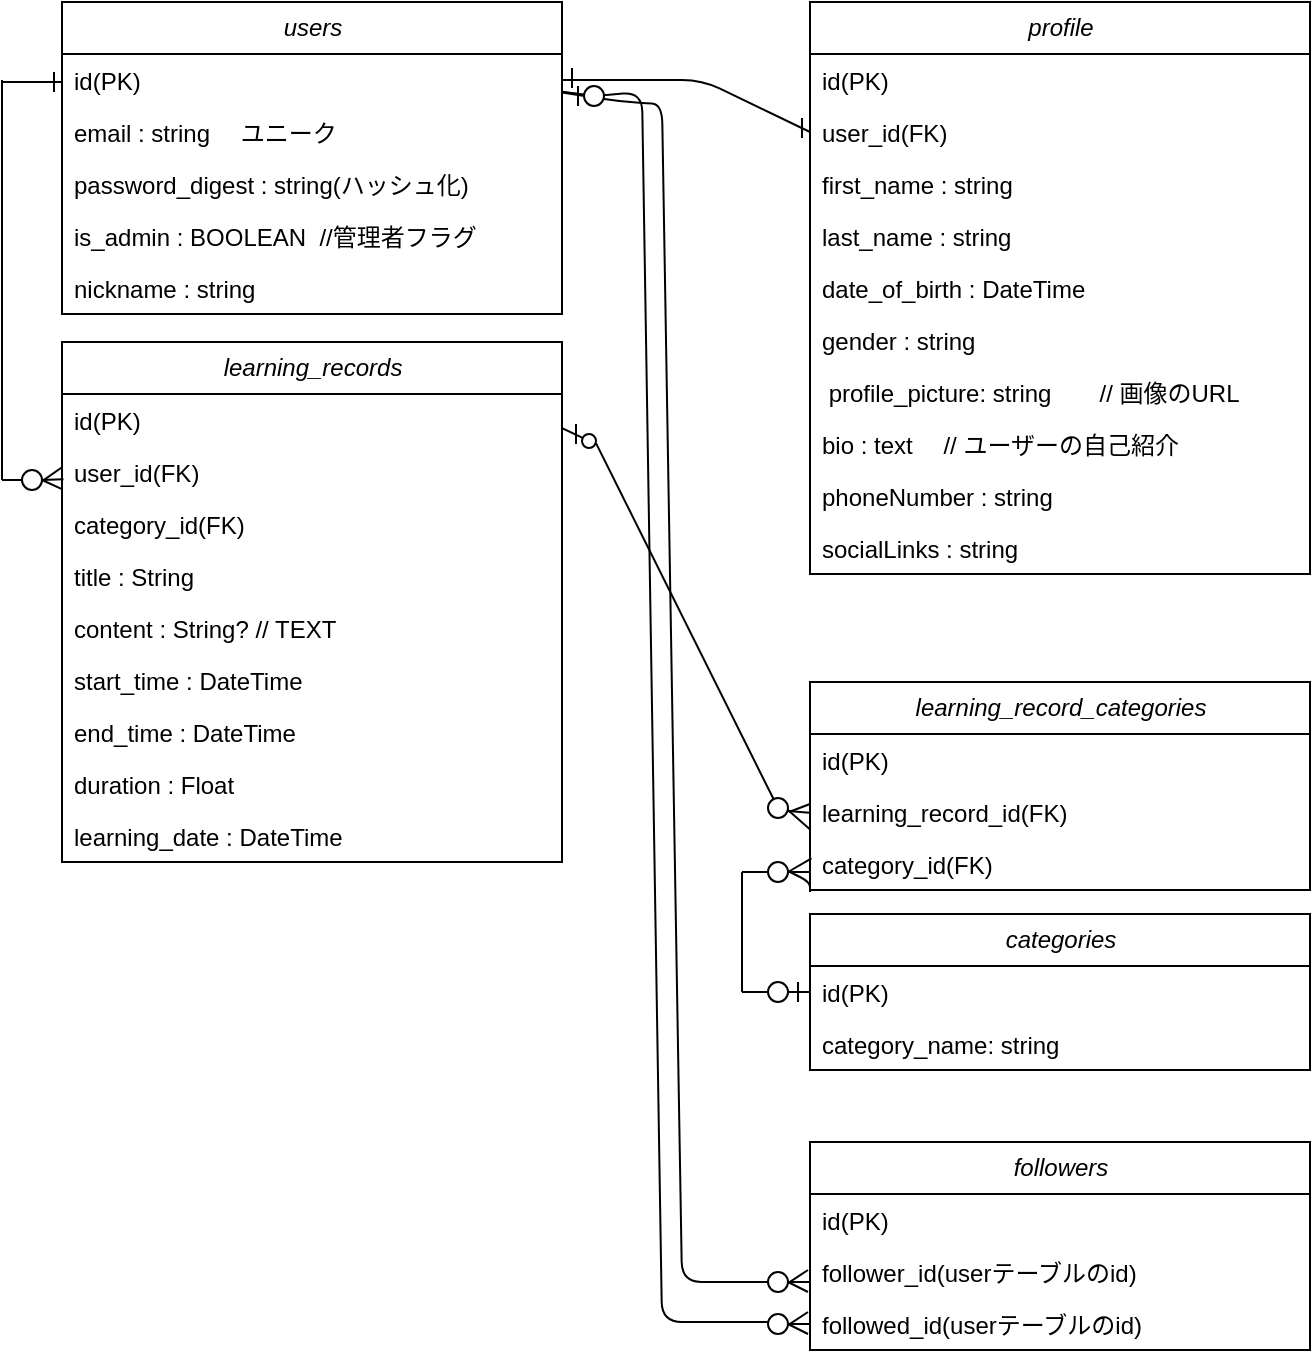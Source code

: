 <mxfile>
    <diagram id="YpU_-hiaHG_Ya3egNpMa" name="ページ1">
        <mxGraphModel dx="349" dy="266" grid="1" gridSize="10" guides="1" tooltips="1" connect="1" arrows="1" fold="1" page="1" pageScale="1" pageWidth="827" pageHeight="1169" math="0" shadow="0">
            <root>
                <mxCell id="0"/>
                <mxCell id="1" parent="0"/>
                <mxCell id="2" value="users" style="swimlane;fontStyle=2;childLayout=stackLayout;horizontal=1;startSize=26;fillColor=none;horizontalStack=0;resizeParent=1;resizeParentMax=0;resizeLast=0;collapsible=1;marginBottom=0;html=1;" vertex="1" parent="1">
                    <mxGeometry x="40" y="90" width="250" height="156" as="geometry">
                        <mxRectangle x="150" y="150" width="70" height="30" as="alternateBounds"/>
                    </mxGeometry>
                </mxCell>
                <mxCell id="3" value="id(PK)" style="text;strokeColor=none;fillColor=none;align=left;verticalAlign=top;spacingLeft=4;spacingRight=4;overflow=hidden;rotatable=0;points=[[0,0.5],[1,0.5]];portConstraint=eastwest;whiteSpace=wrap;html=1;" vertex="1" parent="2">
                    <mxGeometry y="26" width="250" height="26" as="geometry"/>
                </mxCell>
                <mxCell id="4" value="email : string 　ユニーク" style="text;strokeColor=none;fillColor=none;align=left;verticalAlign=top;spacingLeft=4;spacingRight=4;overflow=hidden;rotatable=0;points=[[0,0.5],[1,0.5]];portConstraint=eastwest;whiteSpace=wrap;html=1;" vertex="1" parent="2">
                    <mxGeometry y="52" width="250" height="26" as="geometry"/>
                </mxCell>
                <mxCell id="5" value="password_digest : string(ハッシュ化)" style="text;strokeColor=none;fillColor=none;align=left;verticalAlign=top;spacingLeft=4;spacingRight=4;overflow=hidden;rotatable=0;points=[[0,0.5],[1,0.5]];portConstraint=eastwest;whiteSpace=wrap;html=1;" vertex="1" parent="2">
                    <mxGeometry y="78" width="250" height="26" as="geometry"/>
                </mxCell>
                <mxCell id="85" value="is_admin&amp;nbsp;: BOOLEAN&amp;nbsp; //管理者フラグ" style="text;strokeColor=none;fillColor=none;align=left;verticalAlign=top;spacingLeft=4;spacingRight=4;overflow=hidden;rotatable=0;points=[[0,0.5],[1,0.5]];portConstraint=eastwest;whiteSpace=wrap;html=1;" vertex="1" parent="2">
                    <mxGeometry y="104" width="250" height="26" as="geometry"/>
                </mxCell>
                <mxCell id="59" value="nickname : string" style="text;strokeColor=none;fillColor=none;align=left;verticalAlign=top;spacingLeft=4;spacingRight=4;overflow=hidden;rotatable=0;points=[[0,0.5],[1,0.5]];portConstraint=eastwest;whiteSpace=wrap;html=1;" vertex="1" parent="2">
                    <mxGeometry y="130" width="250" height="26" as="geometry"/>
                </mxCell>
                <mxCell id="60" value="profile" style="swimlane;fontStyle=2;childLayout=stackLayout;horizontal=1;startSize=26;fillColor=none;horizontalStack=0;resizeParent=1;resizeParentMax=0;resizeLast=0;collapsible=1;marginBottom=0;html=1;" vertex="1" parent="1">
                    <mxGeometry x="414" y="90" width="250" height="286" as="geometry">
                        <mxRectangle x="150" y="150" width="70" height="30" as="alternateBounds"/>
                    </mxGeometry>
                </mxCell>
                <mxCell id="61" value="id(PK)" style="text;strokeColor=none;fillColor=none;align=left;verticalAlign=top;spacingLeft=4;spacingRight=4;overflow=hidden;rotatable=0;points=[[0,0.5],[1,0.5]];portConstraint=eastwest;whiteSpace=wrap;html=1;" vertex="1" parent="60">
                    <mxGeometry y="26" width="250" height="26" as="geometry"/>
                </mxCell>
                <mxCell id="62" value="user_id(FK)" style="text;strokeColor=none;fillColor=none;align=left;verticalAlign=top;spacingLeft=4;spacingRight=4;overflow=hidden;rotatable=0;points=[[0,0.5],[1,0.5]];portConstraint=eastwest;whiteSpace=wrap;html=1;" vertex="1" parent="60">
                    <mxGeometry y="52" width="250" height="26" as="geometry"/>
                </mxCell>
                <mxCell id="65" value="&lt;span style=&quot;color: rgb(0, 0, 0);&quot;&gt;first_name&amp;nbsp;: string&lt;/span&gt;" style="text;strokeColor=none;fillColor=none;align=left;verticalAlign=top;spacingLeft=4;spacingRight=4;overflow=hidden;rotatable=0;points=[[0,0.5],[1,0.5]];portConstraint=eastwest;whiteSpace=wrap;html=1;" vertex="1" parent="60">
                    <mxGeometry y="78" width="250" height="26" as="geometry"/>
                </mxCell>
                <mxCell id="87" value="&lt;span style=&quot;color: rgb(0, 0, 0);&quot;&gt;last_name&amp;nbsp;: string&lt;/span&gt;" style="text;strokeColor=none;fillColor=none;align=left;verticalAlign=top;spacingLeft=4;spacingRight=4;overflow=hidden;rotatable=0;points=[[0,0.5],[1,0.5]];portConstraint=eastwest;whiteSpace=wrap;html=1;" vertex="1" parent="60">
                    <mxGeometry y="104" width="250" height="26" as="geometry"/>
                </mxCell>
                <mxCell id="88" value="&lt;span style=&quot;scrollbar-color: light-dark(#e2e2e2, #4b4b4b)&lt;br/&gt;&#x9;&#x9;&#x9;&#x9;&#x9;light-dark(#fbfbfb, var(--dark-panel-color)); color: rgb(0, 0, 0);&quot;&gt;date_of_birth&amp;nbsp;:&amp;nbsp;&lt;/span&gt;DateTime" style="text;strokeColor=none;fillColor=none;align=left;verticalAlign=top;spacingLeft=4;spacingRight=4;overflow=hidden;rotatable=0;points=[[0,0.5],[1,0.5]];portConstraint=eastwest;whiteSpace=wrap;html=1;" vertex="1" parent="60">
                    <mxGeometry y="130" width="250" height="26" as="geometry"/>
                </mxCell>
                <mxCell id="86" value="&lt;span style=&quot;color: rgb(0, 0, 0);&quot;&gt;gender&amp;nbsp;: string&lt;/span&gt;" style="text;strokeColor=none;fillColor=none;align=left;verticalAlign=top;spacingLeft=4;spacingRight=4;overflow=hidden;rotatable=0;points=[[0,0.5],[1,0.5]];portConstraint=eastwest;whiteSpace=wrap;html=1;" vertex="1" parent="60">
                    <mxGeometry y="156" width="250" height="26" as="geometry"/>
                </mxCell>
                <mxCell id="89" value="&lt;span style=&quot;scrollbar-color: light-dark(#e2e2e2, #4b4b4b)&lt;br/&gt;&#x9;&#x9;&#x9;&#x9;&#x9;light-dark(#fbfbfb, var(--dark-panel-color)); color: rgb(0, 0, 0);&quot;&gt;&amp;nbsp;profile_picture: string　　&lt;/span&gt;// 画像のURL" style="text;strokeColor=none;fillColor=none;align=left;verticalAlign=top;spacingLeft=4;spacingRight=4;overflow=hidden;rotatable=0;points=[[0,0.5],[1,0.5]];portConstraint=eastwest;whiteSpace=wrap;html=1;" vertex="1" parent="60">
                    <mxGeometry y="182" width="250" height="26" as="geometry"/>
                </mxCell>
                <mxCell id="63" value="bio : text 　// ユーザーの自己紹介" style="text;strokeColor=none;fillColor=none;align=left;verticalAlign=top;spacingLeft=4;spacingRight=4;overflow=hidden;rotatable=0;points=[[0,0.5],[1,0.5]];portConstraint=eastwest;whiteSpace=wrap;html=1;" vertex="1" parent="60">
                    <mxGeometry y="208" width="250" height="26" as="geometry"/>
                </mxCell>
                <mxCell id="91" value="phoneNumber&amp;nbsp;: string" style="text;strokeColor=none;fillColor=none;align=left;verticalAlign=top;spacingLeft=4;spacingRight=4;overflow=hidden;rotatable=0;points=[[0,0.5],[1,0.5]];portConstraint=eastwest;whiteSpace=wrap;html=1;" vertex="1" parent="60">
                    <mxGeometry y="234" width="250" height="26" as="geometry"/>
                </mxCell>
                <mxCell id="64" value="socialLinks&amp;nbsp;: string" style="text;strokeColor=none;fillColor=none;align=left;verticalAlign=top;spacingLeft=4;spacingRight=4;overflow=hidden;rotatable=0;points=[[0,0.5],[1,0.5]];portConstraint=eastwest;whiteSpace=wrap;html=1;" vertex="1" parent="60">
                    <mxGeometry y="260" width="250" height="26" as="geometry"/>
                </mxCell>
                <mxCell id="68" value="learning_records" style="swimlane;fontStyle=2;childLayout=stackLayout;horizontal=1;startSize=26;fillColor=none;horizontalStack=0;resizeParent=1;resizeParentMax=0;resizeLast=0;collapsible=1;marginBottom=0;html=1;" vertex="1" parent="1">
                    <mxGeometry x="40" y="260" width="250" height="260" as="geometry">
                        <mxRectangle x="150" y="150" width="70" height="30" as="alternateBounds"/>
                    </mxGeometry>
                </mxCell>
                <mxCell id="69" value="id(PK)" style="text;strokeColor=none;fillColor=none;align=left;verticalAlign=top;spacingLeft=4;spacingRight=4;overflow=hidden;rotatable=0;points=[[0,0.5],[1,0.5]];portConstraint=eastwest;whiteSpace=wrap;html=1;" vertex="1" parent="68">
                    <mxGeometry y="26" width="250" height="26" as="geometry"/>
                </mxCell>
                <mxCell id="70" value="user_id(FK)" style="text;strokeColor=none;fillColor=none;align=left;verticalAlign=top;spacingLeft=4;spacingRight=4;overflow=hidden;rotatable=0;points=[[0,0.5],[1,0.5]];portConstraint=eastwest;whiteSpace=wrap;html=1;" vertex="1" parent="68">
                    <mxGeometry y="52" width="250" height="26" as="geometry"/>
                </mxCell>
                <mxCell id="72" value="&lt;span style=&quot;color: rgb(0, 0, 0);&quot;&gt;category_id(FK)&lt;/span&gt;" style="text;strokeColor=none;fillColor=none;align=left;verticalAlign=top;spacingLeft=4;spacingRight=4;overflow=hidden;rotatable=0;points=[[0,0.5],[1,0.5]];portConstraint=eastwest;whiteSpace=wrap;html=1;" vertex="1" parent="68">
                    <mxGeometry y="78" width="250" height="26" as="geometry"/>
                </mxCell>
                <mxCell id="81" value="title : String" style="text;strokeColor=none;fillColor=none;align=left;verticalAlign=top;spacingLeft=4;spacingRight=4;overflow=hidden;rotatable=0;points=[[0,0.5],[1,0.5]];portConstraint=eastwest;whiteSpace=wrap;html=1;" vertex="1" parent="68">
                    <mxGeometry y="104" width="250" height="26" as="geometry"/>
                </mxCell>
                <mxCell id="82" value="&lt;span style=&quot;color: rgb(0, 0, 0);&quot;&gt;content : String? // TEXT&lt;/span&gt;" style="text;strokeColor=none;fillColor=none;align=left;verticalAlign=top;spacingLeft=4;spacingRight=4;overflow=hidden;rotatable=0;points=[[0,0.5],[1,0.5]];portConstraint=eastwest;whiteSpace=wrap;html=1;" vertex="1" parent="68">
                    <mxGeometry y="130" width="250" height="26" as="geometry"/>
                </mxCell>
                <mxCell id="84" value="&lt;span style=&quot;color: rgb(0, 0, 0);&quot;&gt;start_time :&amp;nbsp;&lt;/span&gt;DateTime" style="text;strokeColor=none;fillColor=none;align=left;verticalAlign=top;spacingLeft=4;spacingRight=4;overflow=hidden;rotatable=0;points=[[0,0.5],[1,0.5]];portConstraint=eastwest;whiteSpace=wrap;html=1;" vertex="1" parent="68">
                    <mxGeometry y="156" width="250" height="26" as="geometry"/>
                </mxCell>
                <mxCell id="83" value="&lt;span style=&quot;color: rgb(0, 0, 0);&quot;&gt;end_time :&amp;nbsp;&lt;/span&gt;DateTime" style="text;strokeColor=none;fillColor=none;align=left;verticalAlign=top;spacingLeft=4;spacingRight=4;overflow=hidden;rotatable=0;points=[[0,0.5],[1,0.5]];portConstraint=eastwest;whiteSpace=wrap;html=1;" vertex="1" parent="68">
                    <mxGeometry y="182" width="250" height="26" as="geometry"/>
                </mxCell>
                <mxCell id="71" value="&lt;span style=&quot;color: rgb(0, 0, 0);&quot;&gt;duration&amp;nbsp;:&amp;nbsp;&lt;/span&gt;Float" style="text;strokeColor=none;fillColor=none;align=left;verticalAlign=top;spacingLeft=4;spacingRight=4;overflow=hidden;rotatable=0;points=[[0,0.5],[1,0.5]];portConstraint=eastwest;whiteSpace=wrap;html=1;" vertex="1" parent="68">
                    <mxGeometry y="208" width="250" height="26" as="geometry"/>
                </mxCell>
                <mxCell id="80" value="learning_date&amp;nbsp;: DateTime" style="text;strokeColor=none;fillColor=none;align=left;verticalAlign=top;spacingLeft=4;spacingRight=4;overflow=hidden;rotatable=0;points=[[0,0.5],[1,0.5]];portConstraint=eastwest;whiteSpace=wrap;html=1;" vertex="1" parent="68">
                    <mxGeometry y="234" width="250" height="26" as="geometry"/>
                </mxCell>
                <mxCell id="75" value="categories" style="swimlane;fontStyle=2;childLayout=stackLayout;horizontal=1;startSize=26;fillColor=none;horizontalStack=0;resizeParent=1;resizeParentMax=0;resizeLast=0;collapsible=1;marginBottom=0;html=1;" vertex="1" parent="1">
                    <mxGeometry x="414" y="546" width="250" height="78" as="geometry">
                        <mxRectangle x="150" y="150" width="70" height="30" as="alternateBounds"/>
                    </mxGeometry>
                </mxCell>
                <mxCell id="76" value="id(PK)" style="text;strokeColor=none;fillColor=none;align=left;verticalAlign=top;spacingLeft=4;spacingRight=4;overflow=hidden;rotatable=0;points=[[0,0.5],[1,0.5]];portConstraint=eastwest;whiteSpace=wrap;html=1;" vertex="1" parent="75">
                    <mxGeometry y="26" width="250" height="26" as="geometry"/>
                </mxCell>
                <mxCell id="77" value="category_name: string&amp;nbsp;" style="text;strokeColor=none;fillColor=none;align=left;verticalAlign=top;spacingLeft=4;spacingRight=4;overflow=hidden;rotatable=0;points=[[0,0.5],[1,0.5]];portConstraint=eastwest;whiteSpace=wrap;html=1;" vertex="1" parent="75">
                    <mxGeometry y="52" width="250" height="26" as="geometry"/>
                </mxCell>
                <mxCell id="92" value="" style="endArrow=none;html=1;exitX=1;exitY=0.5;exitDx=0;exitDy=0;entryX=0;entryY=0.5;entryDx=0;entryDy=0;" edge="1" parent="1" source="3" target="62">
                    <mxGeometry width="50" height="50" relative="1" as="geometry">
                        <mxPoint x="330" y="300" as="sourcePoint"/>
                        <mxPoint x="470" y="360" as="targetPoint"/>
                        <Array as="points">
                            <mxPoint x="360" y="129"/>
                        </Array>
                    </mxGeometry>
                </mxCell>
                <mxCell id="93" value="" style="endArrow=none;html=1;exitX=0.999;exitY=0.65;exitDx=0;exitDy=0;exitPerimeter=0;entryX=-0.001;entryY=0.589;entryDx=0;entryDy=0;entryPerimeter=0;" edge="1" parent="1" source="163">
                    <mxGeometry width="50" height="50" relative="1" as="geometry">
                        <mxPoint x="420" y="434" as="sourcePoint"/>
                        <mxPoint x="413.75" y="495.314" as="targetPoint"/>
                    </mxGeometry>
                </mxCell>
                <mxCell id="96" value="" style="endArrow=none;html=1;" edge="1" parent="1">
                    <mxGeometry width="50" height="50" relative="1" as="geometry">
                        <mxPoint x="10" y="130" as="sourcePoint"/>
                        <mxPoint x="40" y="130" as="targetPoint"/>
                    </mxGeometry>
                </mxCell>
                <mxCell id="98" value="" style="endArrow=none;html=1;" edge="1" parent="1">
                    <mxGeometry width="50" height="50" relative="1" as="geometry">
                        <mxPoint x="10" y="129" as="sourcePoint"/>
                        <mxPoint x="10" y="329" as="targetPoint"/>
                    </mxGeometry>
                </mxCell>
                <mxCell id="99" value="" style="endArrow=none;html=1;entryX=0.003;entryY=0.64;entryDx=0;entryDy=0;entryPerimeter=0;" edge="1" parent="1" source="100" target="70">
                    <mxGeometry width="50" height="50" relative="1" as="geometry">
                        <mxPoint x="20" y="330" as="sourcePoint"/>
                        <mxPoint x="40" y="330" as="targetPoint"/>
                    </mxGeometry>
                </mxCell>
                <mxCell id="101" value="" style="endArrow=none;html=1;" edge="1" parent="1" target="100">
                    <mxGeometry width="50" height="50" relative="1" as="geometry">
                        <mxPoint x="20" y="330" as="sourcePoint"/>
                        <mxPoint x="40" y="330" as="targetPoint"/>
                    </mxGeometry>
                </mxCell>
                <mxCell id="100" value="" style="ellipse;whiteSpace=wrap;html=1;" vertex="1" parent="1">
                    <mxGeometry x="20" y="324" width="10" height="10" as="geometry"/>
                </mxCell>
                <mxCell id="104" value="" style="endArrow=none;html=1;entryX=0;entryY=0.829;entryDx=0;entryDy=0;entryPerimeter=0;exitX=1;exitY=0.5;exitDx=0;exitDy=0;" edge="1" parent="1" source="100" target="70">
                    <mxGeometry width="50" height="50" relative="1" as="geometry">
                        <mxPoint x="30" y="334" as="sourcePoint"/>
                        <mxPoint x="39" y="334" as="targetPoint"/>
                    </mxGeometry>
                </mxCell>
                <mxCell id="110" value="" style="endArrow=none;html=1;entryX=0;entryY=0.408;entryDx=0;entryDy=0;entryPerimeter=0;" edge="1" parent="1" target="70">
                    <mxGeometry width="50" height="50" relative="1" as="geometry">
                        <mxPoint x="31" y="328.91" as="sourcePoint"/>
                        <mxPoint x="40" y="328.91" as="targetPoint"/>
                    </mxGeometry>
                </mxCell>
                <mxCell id="111" value="" style="endArrow=none;html=1;" edge="1" parent="1">
                    <mxGeometry width="50" height="50" relative="1" as="geometry">
                        <mxPoint x="20" y="329" as="sourcePoint"/>
                        <mxPoint x="10" y="329" as="targetPoint"/>
                    </mxGeometry>
                </mxCell>
                <mxCell id="112" value="learning_record_categories" style="swimlane;fontStyle=2;childLayout=stackLayout;horizontal=1;startSize=26;fillColor=none;horizontalStack=0;resizeParent=1;resizeParentMax=0;resizeLast=0;collapsible=1;marginBottom=0;html=1;" vertex="1" parent="1">
                    <mxGeometry x="414" y="430" width="250" height="104" as="geometry">
                        <mxRectangle x="150" y="150" width="70" height="30" as="alternateBounds"/>
                    </mxGeometry>
                </mxCell>
                <mxCell id="113" value="id(PK)" style="text;strokeColor=none;fillColor=none;align=left;verticalAlign=top;spacingLeft=4;spacingRight=4;overflow=hidden;rotatable=0;points=[[0,0.5],[1,0.5]];portConstraint=eastwest;whiteSpace=wrap;html=1;" vertex="1" parent="112">
                    <mxGeometry y="26" width="250" height="26" as="geometry"/>
                </mxCell>
                <mxCell id="115" value="learning_record_id(FK)&amp;nbsp;" style="text;strokeColor=none;fillColor=none;align=left;verticalAlign=top;spacingLeft=4;spacingRight=4;overflow=hidden;rotatable=0;points=[[0,0.5],[1,0.5]];portConstraint=eastwest;whiteSpace=wrap;html=1;" vertex="1" parent="112">
                    <mxGeometry y="52" width="250" height="26" as="geometry"/>
                </mxCell>
                <mxCell id="114" value="category_id(FK)" style="text;strokeColor=none;fillColor=none;align=left;verticalAlign=top;spacingLeft=4;spacingRight=4;overflow=hidden;rotatable=0;points=[[0,0.5],[1,0.5]];portConstraint=eastwest;whiteSpace=wrap;html=1;" vertex="1" parent="112">
                    <mxGeometry y="78" width="250" height="26" as="geometry"/>
                </mxCell>
                <mxCell id="169" value="" style="endArrow=none;html=1;" edge="1" parent="112">
                    <mxGeometry width="50" height="50" relative="1" as="geometry">
                        <mxPoint y="105" as="sourcePoint"/>
                        <mxPoint x="-10" y="95" as="targetPoint"/>
                        <Array as="points">
                            <mxPoint y="100"/>
                        </Array>
                    </mxGeometry>
                </mxCell>
                <mxCell id="117" value="" style="endArrow=none;html=1;entryX=0;entryY=0.5;entryDx=0;entryDy=0;" edge="1" parent="1" source="174">
                    <mxGeometry width="50" height="50" relative="1" as="geometry">
                        <mxPoint x="380" y="585" as="sourcePoint"/>
                        <mxPoint x="414" y="585" as="targetPoint"/>
                    </mxGeometry>
                </mxCell>
                <mxCell id="118" value="" style="endArrow=none;html=1;entryX=0;entryY=0.5;entryDx=0;entryDy=0;" edge="1" parent="1">
                    <mxGeometry width="50" height="50" relative="1" as="geometry">
                        <mxPoint x="380" y="525" as="sourcePoint"/>
                        <mxPoint x="414" y="525" as="targetPoint"/>
                    </mxGeometry>
                </mxCell>
                <mxCell id="119" value="" style="endArrow=none;html=1;" edge="1" parent="1">
                    <mxGeometry width="50" height="50" relative="1" as="geometry">
                        <mxPoint x="380" y="525" as="sourcePoint"/>
                        <mxPoint x="380" y="585" as="targetPoint"/>
                    </mxGeometry>
                </mxCell>
                <mxCell id="120" value="followers" style="swimlane;fontStyle=2;childLayout=stackLayout;horizontal=1;startSize=26;fillColor=none;horizontalStack=0;resizeParent=1;resizeParentMax=0;resizeLast=0;collapsible=1;marginBottom=0;html=1;" vertex="1" parent="1">
                    <mxGeometry x="414" y="660" width="250" height="104" as="geometry">
                        <mxRectangle x="150" y="150" width="70" height="30" as="alternateBounds"/>
                    </mxGeometry>
                </mxCell>
                <mxCell id="121" value="id(PK)" style="text;strokeColor=none;fillColor=none;align=left;verticalAlign=top;spacingLeft=4;spacingRight=4;overflow=hidden;rotatable=0;points=[[0,0.5],[1,0.5]];portConstraint=eastwest;whiteSpace=wrap;html=1;" vertex="1" parent="120">
                    <mxGeometry y="26" width="250" height="26" as="geometry"/>
                </mxCell>
                <mxCell id="122" value="follower_id(userテーブルのid)" style="text;strokeColor=none;fillColor=none;align=left;verticalAlign=top;spacingLeft=4;spacingRight=4;overflow=hidden;rotatable=0;points=[[0,0.5],[1,0.5]];portConstraint=eastwest;whiteSpace=wrap;html=1;" vertex="1" parent="120">
                    <mxGeometry y="52" width="250" height="26" as="geometry"/>
                </mxCell>
                <mxCell id="123" value="followed_id&lt;span style=&quot;color: rgb(0, 0, 0);&quot;&gt;(userテーブルのid)&lt;/span&gt;" style="text;strokeColor=none;fillColor=none;align=left;verticalAlign=top;spacingLeft=4;spacingRight=4;overflow=hidden;rotatable=0;points=[[0,0.5],[1,0.5]];portConstraint=eastwest;whiteSpace=wrap;html=1;" vertex="1" parent="120">
                    <mxGeometry y="78" width="250" height="26" as="geometry"/>
                </mxCell>
                <mxCell id="126" value="" style="endArrow=none;html=1;exitX=1;exitY=0.739;exitDx=0;exitDy=0;exitPerimeter=0;" edge="1" parent="1" source="3">
                    <mxGeometry width="50" height="50" relative="1" as="geometry">
                        <mxPoint x="292" y="130" as="sourcePoint"/>
                        <mxPoint x="390" y="730" as="targetPoint"/>
                        <Array as="points">
                            <mxPoint x="320" y="140"/>
                            <mxPoint x="340" y="141"/>
                            <mxPoint x="350" y="730"/>
                        </Array>
                    </mxGeometry>
                </mxCell>
                <mxCell id="127" value="" style="endArrow=none;html=1;" edge="1" parent="1" source="155">
                    <mxGeometry width="50" height="50" relative="1" as="geometry">
                        <mxPoint x="290" y="135" as="sourcePoint"/>
                        <mxPoint x="390" y="750" as="targetPoint"/>
                        <Array as="points">
                            <mxPoint x="330" y="135"/>
                            <mxPoint x="340" y="750"/>
                        </Array>
                    </mxGeometry>
                </mxCell>
                <mxCell id="140" value="" style="endArrow=none;html=1;entryX=0.003;entryY=0.64;entryDx=0;entryDy=0;entryPerimeter=0;" edge="1" parent="1" source="142">
                    <mxGeometry width="50" height="50" relative="1" as="geometry">
                        <mxPoint x="393" y="731" as="sourcePoint"/>
                        <mxPoint x="414" y="730" as="targetPoint"/>
                    </mxGeometry>
                </mxCell>
                <mxCell id="141" value="" style="endArrow=none;html=1;" edge="1" parent="1" target="142">
                    <mxGeometry width="50" height="50" relative="1" as="geometry">
                        <mxPoint x="393" y="731" as="sourcePoint"/>
                        <mxPoint x="413" y="731" as="targetPoint"/>
                    </mxGeometry>
                </mxCell>
                <mxCell id="142" value="" style="ellipse;whiteSpace=wrap;html=1;" vertex="1" parent="1">
                    <mxGeometry x="393" y="725" width="10" height="10" as="geometry"/>
                </mxCell>
                <mxCell id="143" value="" style="endArrow=none;html=1;entryX=0;entryY=0.829;entryDx=0;entryDy=0;entryPerimeter=0;exitX=1;exitY=0.5;exitDx=0;exitDy=0;" edge="1" parent="1" source="142">
                    <mxGeometry width="50" height="50" relative="1" as="geometry">
                        <mxPoint x="403" y="735" as="sourcePoint"/>
                        <mxPoint x="413" y="735" as="targetPoint"/>
                    </mxGeometry>
                </mxCell>
                <mxCell id="144" value="" style="endArrow=none;html=1;entryX=0;entryY=0.408;entryDx=0;entryDy=0;entryPerimeter=0;" edge="1" parent="1">
                    <mxGeometry width="50" height="50" relative="1" as="geometry">
                        <mxPoint x="404" y="729.91" as="sourcePoint"/>
                        <mxPoint x="413" y="724" as="targetPoint"/>
                    </mxGeometry>
                </mxCell>
                <mxCell id="145" value="" style="endArrow=none;html=1;" edge="1" parent="1">
                    <mxGeometry width="50" height="50" relative="1" as="geometry">
                        <mxPoint x="393" y="730" as="sourcePoint"/>
                        <mxPoint x="383" y="730" as="targetPoint"/>
                    </mxGeometry>
                </mxCell>
                <mxCell id="146" value="" style="endArrow=none;html=1;entryX=0.003;entryY=0.64;entryDx=0;entryDy=0;entryPerimeter=0;" edge="1" parent="1" source="148">
                    <mxGeometry width="50" height="50" relative="1" as="geometry">
                        <mxPoint x="393" y="752" as="sourcePoint"/>
                        <mxPoint x="414" y="751" as="targetPoint"/>
                    </mxGeometry>
                </mxCell>
                <mxCell id="147" value="" style="endArrow=none;html=1;" edge="1" parent="1" target="148">
                    <mxGeometry width="50" height="50" relative="1" as="geometry">
                        <mxPoint x="393" y="752" as="sourcePoint"/>
                        <mxPoint x="413" y="752" as="targetPoint"/>
                    </mxGeometry>
                </mxCell>
                <mxCell id="148" value="" style="ellipse;whiteSpace=wrap;html=1;" vertex="1" parent="1">
                    <mxGeometry x="393" y="746" width="10" height="10" as="geometry"/>
                </mxCell>
                <mxCell id="149" value="" style="endArrow=none;html=1;entryX=0;entryY=0.829;entryDx=0;entryDy=0;entryPerimeter=0;exitX=1;exitY=0.5;exitDx=0;exitDy=0;" edge="1" parent="1" source="148">
                    <mxGeometry width="50" height="50" relative="1" as="geometry">
                        <mxPoint x="403" y="756" as="sourcePoint"/>
                        <mxPoint x="413" y="756" as="targetPoint"/>
                    </mxGeometry>
                </mxCell>
                <mxCell id="150" value="" style="endArrow=none;html=1;entryX=0;entryY=0.408;entryDx=0;entryDy=0;entryPerimeter=0;" edge="1" parent="1">
                    <mxGeometry width="50" height="50" relative="1" as="geometry">
                        <mxPoint x="404" y="750.91" as="sourcePoint"/>
                        <mxPoint x="413" y="745" as="targetPoint"/>
                    </mxGeometry>
                </mxCell>
                <mxCell id="151" value="" style="endArrow=none;html=1;" edge="1" parent="1">
                    <mxGeometry width="50" height="50" relative="1" as="geometry">
                        <mxPoint x="393" y="750" as="sourcePoint"/>
                        <mxPoint x="383" y="750" as="targetPoint"/>
                    </mxGeometry>
                </mxCell>
                <mxCell id="153" value="" style="endArrow=none;html=1;exitX=1;exitY=0.725;exitDx=0;exitDy=0;exitPerimeter=0;" edge="1" parent="1" source="3" target="155">
                    <mxGeometry width="50" height="50" relative="1" as="geometry">
                        <mxPoint x="294" y="140" as="sourcePoint"/>
                        <mxPoint x="294" y="130" as="targetPoint"/>
                    </mxGeometry>
                </mxCell>
                <mxCell id="154" value="" style="endArrow=none;html=1;" edge="1" parent="1">
                    <mxGeometry width="50" height="50" relative="1" as="geometry">
                        <mxPoint x="410" y="158" as="sourcePoint"/>
                        <mxPoint x="410" y="148" as="targetPoint"/>
                    </mxGeometry>
                </mxCell>
                <mxCell id="156" value="" style="endArrow=none;html=1;" edge="1" parent="1" target="155">
                    <mxGeometry width="50" height="50" relative="1" as="geometry">
                        <mxPoint x="290" y="135" as="sourcePoint"/>
                        <mxPoint x="390" y="756" as="targetPoint"/>
                        <Array as="points"/>
                    </mxGeometry>
                </mxCell>
                <mxCell id="155" value="" style="ellipse;whiteSpace=wrap;html=1;aspect=fixed;" vertex="1" parent="1">
                    <mxGeometry x="301" y="132" width="10" height="10" as="geometry"/>
                </mxCell>
                <mxCell id="158" value="" style="endArrow=none;html=1;" edge="1" parent="1">
                    <mxGeometry width="50" height="50" relative="1" as="geometry">
                        <mxPoint x="298" y="142" as="sourcePoint"/>
                        <mxPoint x="298" y="132" as="targetPoint"/>
                        <Array as="points">
                            <mxPoint x="298" y="132"/>
                        </Array>
                    </mxGeometry>
                </mxCell>
                <mxCell id="159" value="" style="endArrow=none;html=1;" edge="1" parent="1">
                    <mxGeometry width="50" height="50" relative="1" as="geometry">
                        <mxPoint x="295" y="133" as="sourcePoint"/>
                        <mxPoint x="295" y="123" as="targetPoint"/>
                        <Array as="points">
                            <mxPoint x="295" y="123"/>
                        </Array>
                    </mxGeometry>
                </mxCell>
                <mxCell id="160" value="" style="endArrow=none;html=1;" edge="1" parent="1">
                    <mxGeometry width="50" height="50" relative="1" as="geometry">
                        <mxPoint x="36" y="135" as="sourcePoint"/>
                        <mxPoint x="36" y="125" as="targetPoint"/>
                    </mxGeometry>
                </mxCell>
                <mxCell id="162" value="" style="endArrow=none;html=1;exitX=-0.001;exitY=0.905;exitDx=0;exitDy=0;exitPerimeter=0;" edge="1" parent="1">
                    <mxGeometry width="50" height="50" relative="1" as="geometry">
                        <mxPoint x="413.75" y="503.53" as="sourcePoint"/>
                        <mxPoint x="403" y="494" as="targetPoint"/>
                    </mxGeometry>
                </mxCell>
                <mxCell id="164" value="" style="endArrow=none;html=1;exitX=0.999;exitY=0.65;exitDx=0;exitDy=0;exitPerimeter=0;" edge="1" parent="1" source="171" target="163">
                    <mxGeometry width="50" height="50" relative="1" as="geometry">
                        <mxPoint x="290" y="303" as="sourcePoint"/>
                        <mxPoint x="414" y="490" as="targetPoint"/>
                    </mxGeometry>
                </mxCell>
                <mxCell id="163" value="" style="ellipse;whiteSpace=wrap;html=1;aspect=fixed;" vertex="1" parent="1">
                    <mxGeometry x="393" y="488" width="10" height="10" as="geometry"/>
                </mxCell>
                <mxCell id="165" value="" style="endArrow=none;html=1;exitX=-0.002;exitY=0.348;exitDx=0;exitDy=0;exitPerimeter=0;entryX=1;entryY=0.5;entryDx=0;entryDy=0;" edge="1" parent="1">
                    <mxGeometry width="50" height="50" relative="1" as="geometry">
                        <mxPoint x="414" y="491.028" as="sourcePoint"/>
                        <mxPoint x="403.5" y="494.98" as="targetPoint"/>
                    </mxGeometry>
                </mxCell>
                <mxCell id="166" value="" style="ellipse;whiteSpace=wrap;html=1;aspect=fixed;" vertex="1" parent="1">
                    <mxGeometry x="393" y="520" width="10" height="10" as="geometry"/>
                </mxCell>
                <mxCell id="167" value="" style="endArrow=none;html=1;entryX=0.003;entryY=0.394;entryDx=0;entryDy=0;entryPerimeter=0;" edge="1" parent="1" target="114">
                    <mxGeometry width="50" height="50" relative="1" as="geometry">
                        <mxPoint x="403" y="525" as="sourcePoint"/>
                        <mxPoint x="413" y="519" as="targetPoint"/>
                    </mxGeometry>
                </mxCell>
                <mxCell id="170" value="" style="endArrow=none;html=1;" edge="1" parent="1">
                    <mxGeometry width="50" height="50" relative="1" as="geometry">
                        <mxPoint x="297" y="311" as="sourcePoint"/>
                        <mxPoint x="297" y="301" as="targetPoint"/>
                    </mxGeometry>
                </mxCell>
                <mxCell id="172" value="" style="endArrow=none;html=1;exitX=0.999;exitY=0.65;exitDx=0;exitDy=0;exitPerimeter=0;" edge="1" parent="1" source="69" target="171">
                    <mxGeometry width="50" height="50" relative="1" as="geometry">
                        <mxPoint x="290" y="303" as="sourcePoint"/>
                        <mxPoint x="396" y="489" as="targetPoint"/>
                    </mxGeometry>
                </mxCell>
                <mxCell id="171" value="" style="ellipse;whiteSpace=wrap;html=1;aspect=fixed;" vertex="1" parent="1">
                    <mxGeometry x="300" y="306" width="7" height="7" as="geometry"/>
                </mxCell>
                <mxCell id="175" value="" style="endArrow=none;html=1;entryX=0;entryY=0.5;entryDx=0;entryDy=0;" edge="1" parent="1" target="174">
                    <mxGeometry width="50" height="50" relative="1" as="geometry">
                        <mxPoint x="380" y="585" as="sourcePoint"/>
                        <mxPoint x="414" y="585" as="targetPoint"/>
                    </mxGeometry>
                </mxCell>
                <mxCell id="174" value="" style="ellipse;whiteSpace=wrap;html=1;aspect=fixed;" vertex="1" parent="1">
                    <mxGeometry x="393" y="580" width="10" height="10" as="geometry"/>
                </mxCell>
                <mxCell id="176" value="" style="endArrow=none;html=1;" edge="1" parent="1">
                    <mxGeometry width="50" height="50" relative="1" as="geometry">
                        <mxPoint x="408" y="590" as="sourcePoint"/>
                        <mxPoint x="408" y="580" as="targetPoint"/>
                    </mxGeometry>
                </mxCell>
            </root>
        </mxGraphModel>
    </diagram>
</mxfile>
